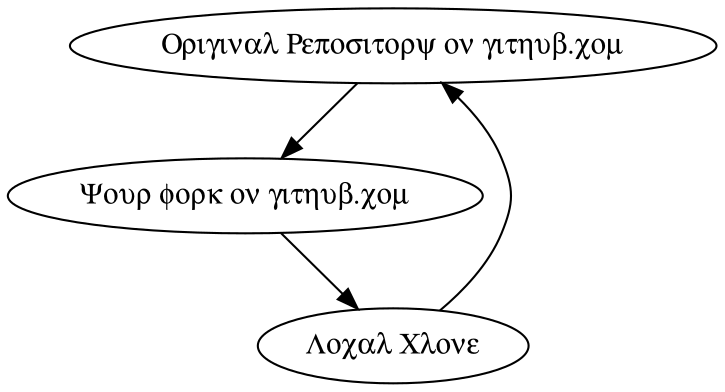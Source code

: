 digraph forking {
size="8,4";
orig [fontname="Symbol" label="Original Repository on github.com"];
fork [fontname="Symbol" label="Your fork on github.com"];
clone [fontname="Symbol" label="Local Clone"];
orig -> fork;
fork -> clone;
clone -> orig;
}
